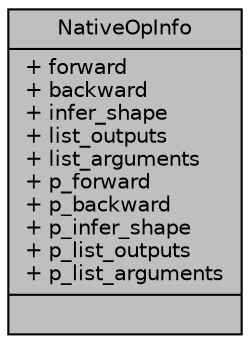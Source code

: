 digraph "NativeOpInfo"
{
  edge [fontname="Helvetica",fontsize="10",labelfontname="Helvetica",labelfontsize="10"];
  node [fontname="Helvetica",fontsize="10",shape=record];
  Node1 [label="{NativeOpInfo\n|+ forward\l+ backward\l+ infer_shape\l+ list_outputs\l+ list_arguments\l+ p_forward\l+ p_backward\l+ p_infer_shape\l+ p_list_outputs\l+ p_list_arguments\l|}",height=0.2,width=0.4,color="black", fillcolor="grey75", style="filled" fontcolor="black"];
}
